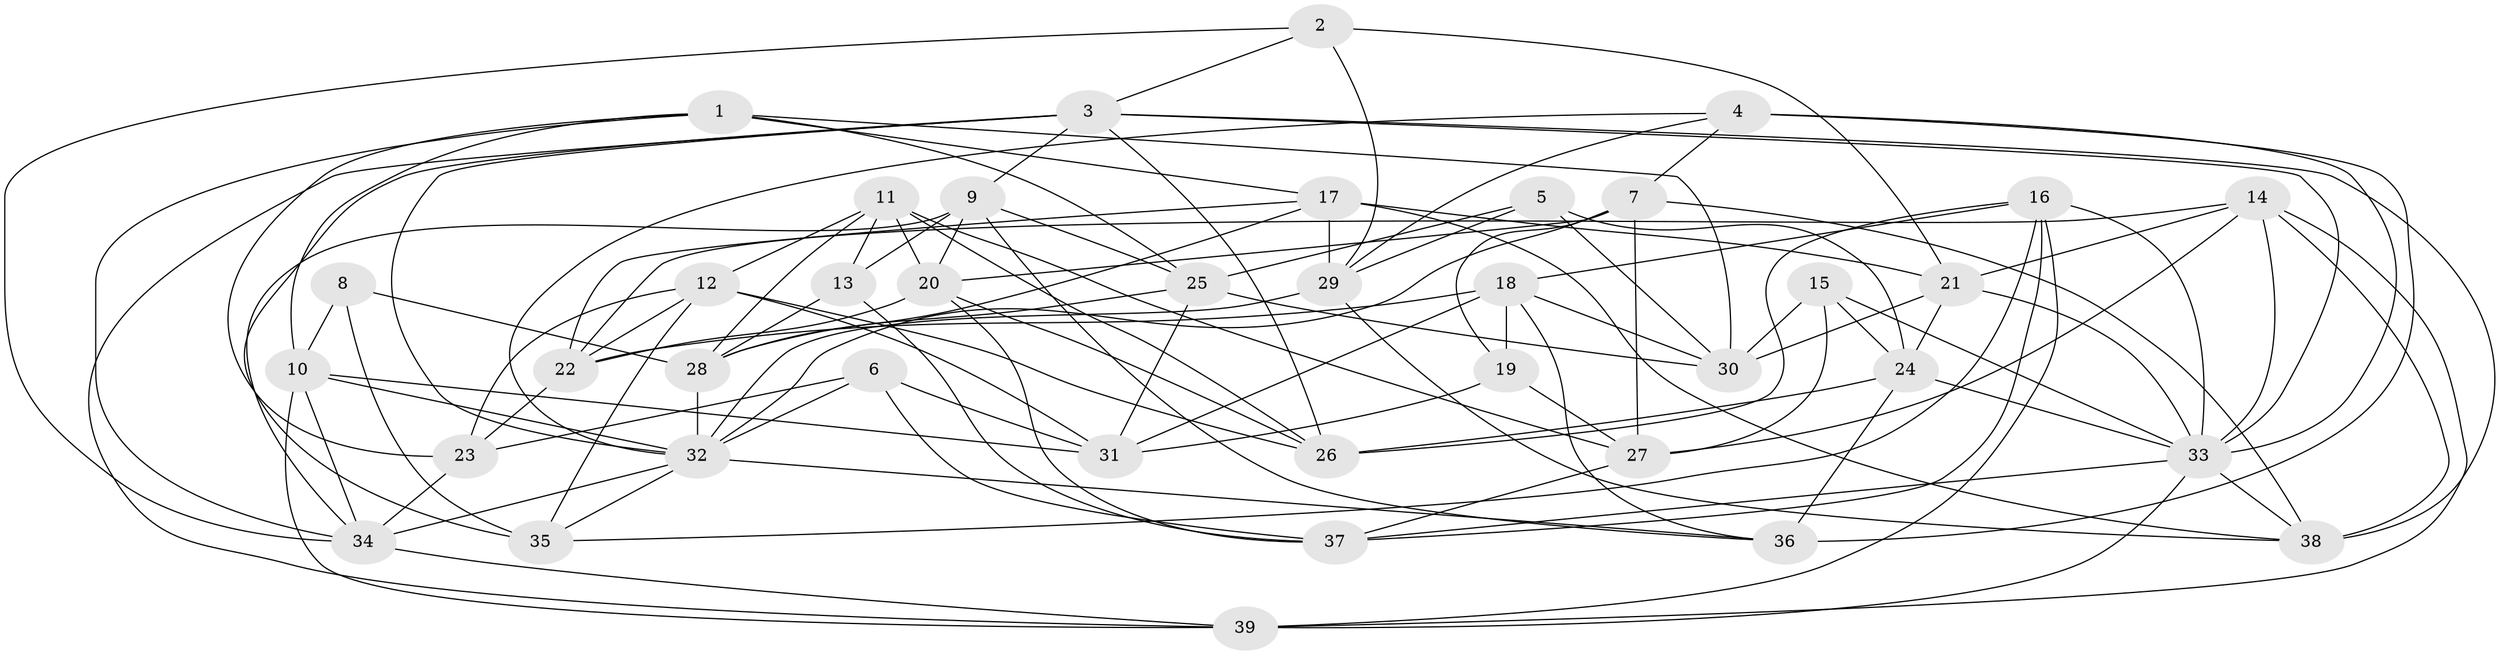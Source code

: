 // original degree distribution, {4: 1.0}
// Generated by graph-tools (version 1.1) at 2025/27/03/09/25 03:27:00]
// undirected, 39 vertices, 113 edges
graph export_dot {
graph [start="1"]
  node [color=gray90,style=filled];
  1;
  2;
  3;
  4;
  5;
  6;
  7;
  8;
  9;
  10;
  11;
  12;
  13;
  14;
  15;
  16;
  17;
  18;
  19;
  20;
  21;
  22;
  23;
  24;
  25;
  26;
  27;
  28;
  29;
  30;
  31;
  32;
  33;
  34;
  35;
  36;
  37;
  38;
  39;
  1 -- 10 [weight=1.0];
  1 -- 17 [weight=1.0];
  1 -- 23 [weight=1.0];
  1 -- 25 [weight=1.0];
  1 -- 30 [weight=1.0];
  1 -- 34 [weight=1.0];
  2 -- 3 [weight=1.0];
  2 -- 21 [weight=1.0];
  2 -- 29 [weight=1.0];
  2 -- 34 [weight=1.0];
  3 -- 9 [weight=1.0];
  3 -- 26 [weight=1.0];
  3 -- 32 [weight=1.0];
  3 -- 33 [weight=1.0];
  3 -- 35 [weight=1.0];
  3 -- 38 [weight=1.0];
  3 -- 39 [weight=1.0];
  4 -- 7 [weight=1.0];
  4 -- 29 [weight=1.0];
  4 -- 32 [weight=1.0];
  4 -- 33 [weight=1.0];
  4 -- 36 [weight=2.0];
  5 -- 24 [weight=1.0];
  5 -- 25 [weight=1.0];
  5 -- 29 [weight=1.0];
  5 -- 30 [weight=1.0];
  6 -- 23 [weight=1.0];
  6 -- 31 [weight=1.0];
  6 -- 32 [weight=1.0];
  6 -- 37 [weight=1.0];
  7 -- 19 [weight=1.0];
  7 -- 20 [weight=1.0];
  7 -- 27 [weight=1.0];
  7 -- 32 [weight=1.0];
  7 -- 38 [weight=1.0];
  8 -- 10 [weight=1.0];
  8 -- 28 [weight=1.0];
  8 -- 35 [weight=2.0];
  9 -- 13 [weight=1.0];
  9 -- 20 [weight=1.0];
  9 -- 25 [weight=1.0];
  9 -- 34 [weight=1.0];
  9 -- 36 [weight=1.0];
  10 -- 31 [weight=1.0];
  10 -- 32 [weight=1.0];
  10 -- 34 [weight=1.0];
  10 -- 39 [weight=1.0];
  11 -- 12 [weight=1.0];
  11 -- 13 [weight=1.0];
  11 -- 20 [weight=1.0];
  11 -- 26 [weight=1.0];
  11 -- 27 [weight=1.0];
  11 -- 28 [weight=1.0];
  12 -- 22 [weight=1.0];
  12 -- 23 [weight=1.0];
  12 -- 26 [weight=1.0];
  12 -- 31 [weight=1.0];
  12 -- 35 [weight=1.0];
  13 -- 28 [weight=1.0];
  13 -- 37 [weight=1.0];
  14 -- 21 [weight=1.0];
  14 -- 22 [weight=1.0];
  14 -- 27 [weight=1.0];
  14 -- 33 [weight=1.0];
  14 -- 38 [weight=1.0];
  14 -- 39 [weight=1.0];
  15 -- 24 [weight=1.0];
  15 -- 27 [weight=1.0];
  15 -- 30 [weight=1.0];
  15 -- 33 [weight=1.0];
  16 -- 18 [weight=1.0];
  16 -- 26 [weight=1.0];
  16 -- 33 [weight=1.0];
  16 -- 35 [weight=1.0];
  16 -- 37 [weight=1.0];
  16 -- 39 [weight=1.0];
  17 -- 21 [weight=1.0];
  17 -- 22 [weight=1.0];
  17 -- 28 [weight=1.0];
  17 -- 29 [weight=1.0];
  17 -- 38 [weight=1.0];
  18 -- 19 [weight=1.0];
  18 -- 22 [weight=1.0];
  18 -- 30 [weight=1.0];
  18 -- 31 [weight=1.0];
  18 -- 36 [weight=1.0];
  19 -- 27 [weight=1.0];
  19 -- 31 [weight=1.0];
  20 -- 22 [weight=1.0];
  20 -- 26 [weight=1.0];
  20 -- 37 [weight=1.0];
  21 -- 24 [weight=1.0];
  21 -- 30 [weight=1.0];
  21 -- 33 [weight=1.0];
  22 -- 23 [weight=1.0];
  23 -- 34 [weight=2.0];
  24 -- 26 [weight=1.0];
  24 -- 33 [weight=1.0];
  24 -- 36 [weight=1.0];
  25 -- 28 [weight=1.0];
  25 -- 30 [weight=1.0];
  25 -- 31 [weight=1.0];
  27 -- 37 [weight=1.0];
  28 -- 32 [weight=1.0];
  29 -- 32 [weight=1.0];
  29 -- 38 [weight=1.0];
  32 -- 34 [weight=1.0];
  32 -- 35 [weight=1.0];
  32 -- 36 [weight=1.0];
  33 -- 37 [weight=1.0];
  33 -- 38 [weight=1.0];
  33 -- 39 [weight=1.0];
  34 -- 39 [weight=1.0];
}
